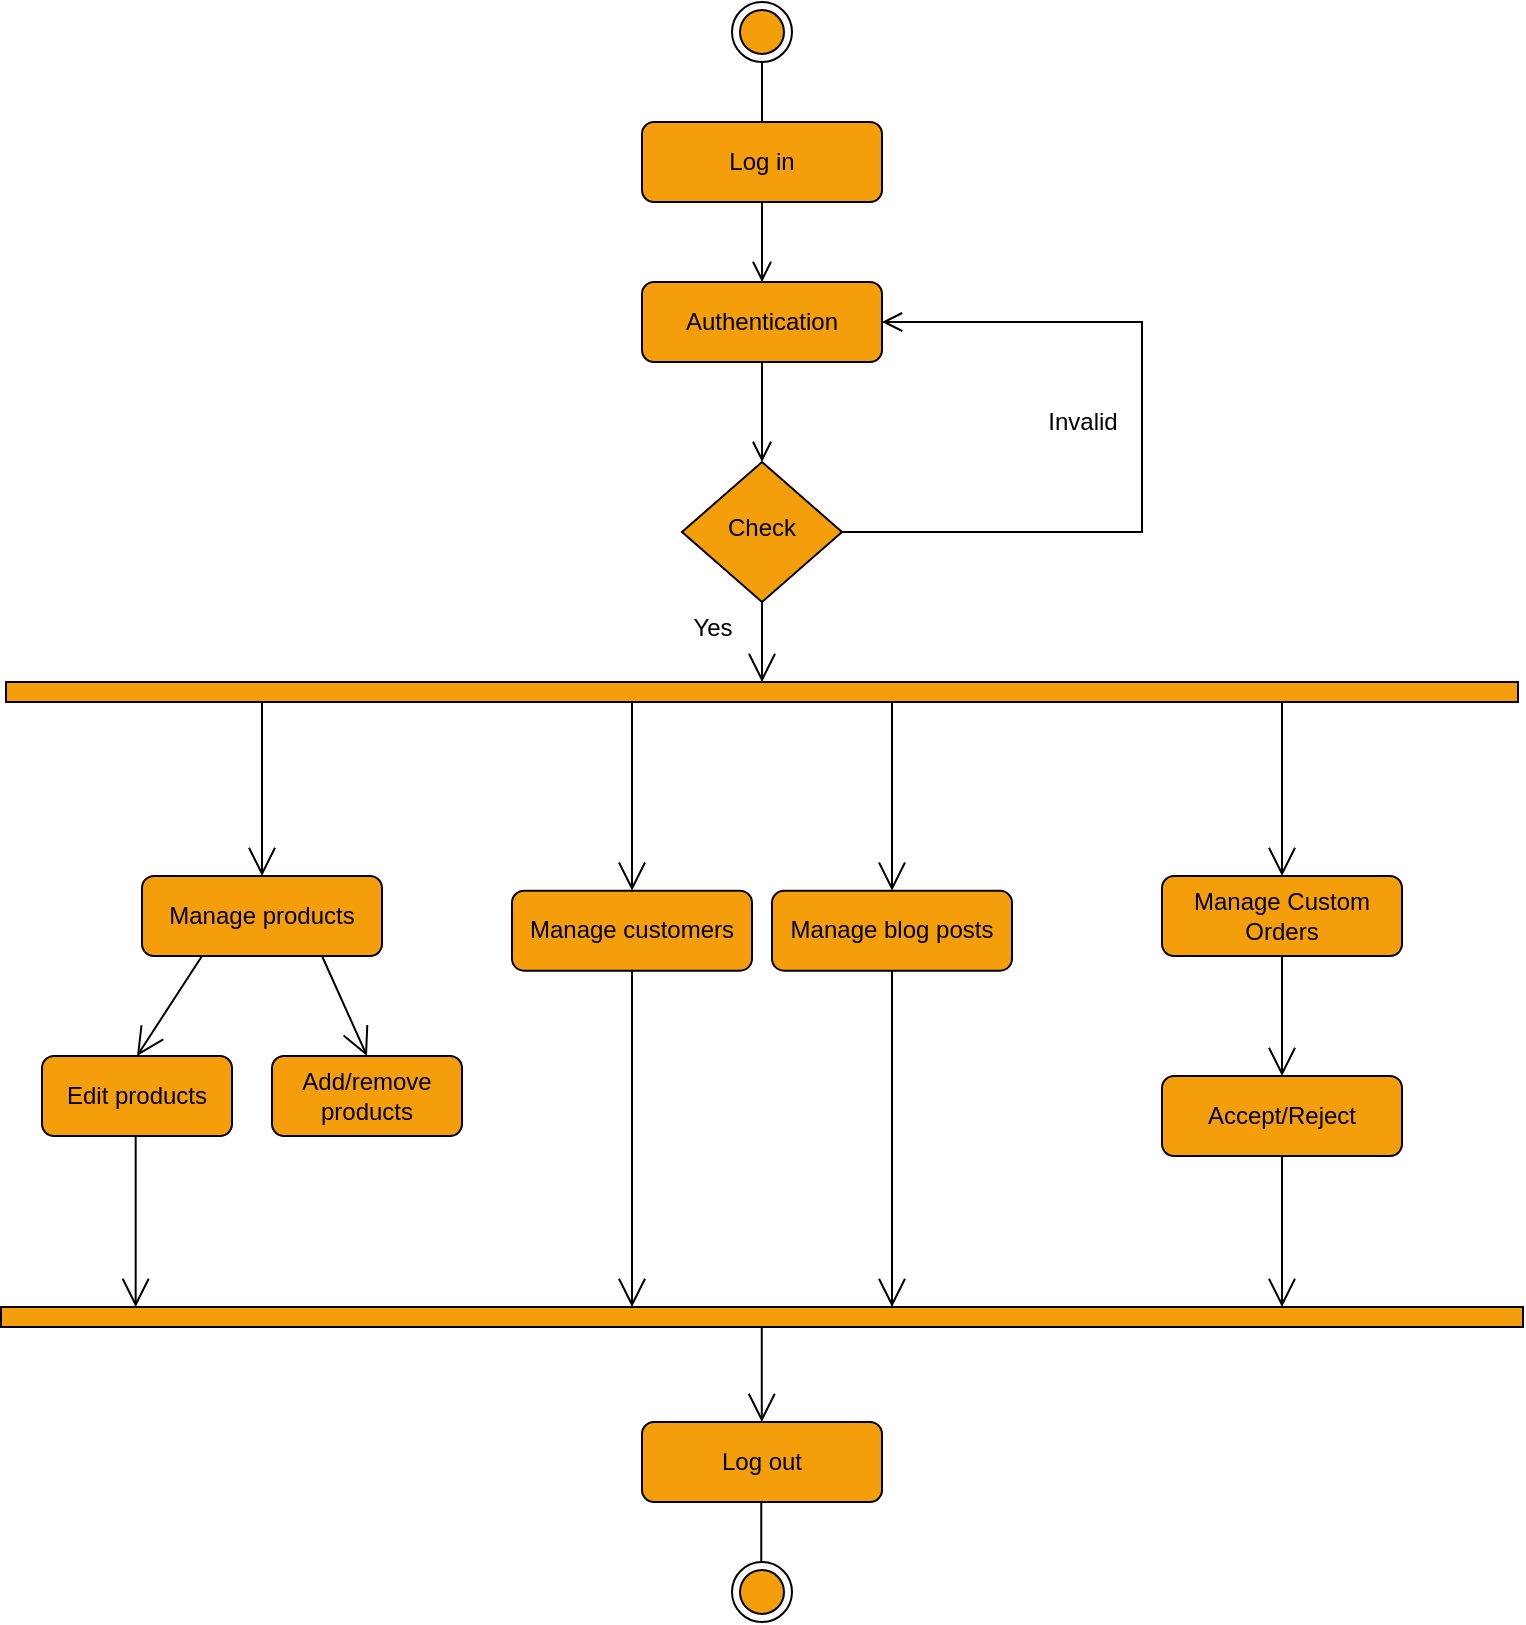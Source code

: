 <mxfile version="28.2.5">
  <diagram name="Page-1" id="BfOQDy3NjX50TfL9HEzu">
    <mxGraphModel dx="1737" dy="878" grid="1" gridSize="10" guides="1" tooltips="1" connect="1" arrows="1" fold="1" page="0" pageScale="1" pageWidth="850" pageHeight="1100" background="light-dark(#FFFFFF,#FFFFFF)" math="0" shadow="0">
      <root>
        <mxCell id="0" />
        <mxCell id="1" parent="0" />
        <mxCell id="UaSYW-c0ICVF9EInqUsB-162" value="" style="rounded=0;html=1;jettySize=auto;orthogonalLoop=1;fontSize=11;endArrow=open;endFill=0;endSize=8;strokeWidth=1;shadow=0;labelBackgroundColor=none;edgeStyle=orthogonalEdgeStyle;strokeColor=light-dark(#000000,#000000);" edge="1" parent="1" source="UaSYW-c0ICVF9EInqUsB-171" target="UaSYW-c0ICVF9EInqUsB-165">
          <mxGeometry relative="1" as="geometry" />
        </mxCell>
        <mxCell id="UaSYW-c0ICVF9EInqUsB-163" value="&lt;font style=&quot;color: light-dark(rgb(0, 0, 0), rgb(0, 0, 0));&quot;&gt;Log in&lt;/font&gt;" style="rounded=1;whiteSpace=wrap;html=1;fontSize=12;glass=0;strokeWidth=1;shadow=0;fillColor=light-dark(#F59E0B,#F59E0B);strokeColor=light-dark(#000000,#000000);" vertex="1" parent="1">
          <mxGeometry x="350" y="213" width="120" height="40" as="geometry" />
        </mxCell>
        <mxCell id="UaSYW-c0ICVF9EInqUsB-164" value="&lt;font style=&quot;color: light-dark(rgb(0, 0, 0), rgb(0, 0, 0)); font-size: 12px;&quot;&gt;Invalid&lt;/font&gt;" style="edgeStyle=orthogonalEdgeStyle;rounded=0;html=1;jettySize=auto;orthogonalLoop=1;fontSize=11;endArrow=open;endFill=0;endSize=8;strokeWidth=1;shadow=0;labelBackgroundColor=none;strokeColor=light-dark(#000000,#000000);entryX=1;entryY=0.5;entryDx=0;entryDy=0;" edge="1" parent="1" source="UaSYW-c0ICVF9EInqUsB-165" target="UaSYW-c0ICVF9EInqUsB-171">
          <mxGeometry x="0.065" y="30" relative="1" as="geometry">
            <mxPoint as="offset" />
            <mxPoint x="600.091" y="323" as="targetPoint" />
            <Array as="points">
              <mxPoint x="600" y="418" />
              <mxPoint x="600" y="313" />
            </Array>
          </mxGeometry>
        </mxCell>
        <mxCell id="UaSYW-c0ICVF9EInqUsB-165" value="&lt;font style=&quot;color: light-dark(rgb(0, 0, 0), rgb(0, 0, 0));&quot;&gt;Check&lt;/font&gt;" style="rhombus;whiteSpace=wrap;html=1;shadow=0;fontFamily=Helvetica;fontSize=12;align=center;strokeWidth=1;spacing=6;spacingTop=-4;fillColor=light-dark(#F59E0B,#F59E0B);strokeColor=light-dark(#000000,#000000);" vertex="1" parent="1">
          <mxGeometry x="370" y="383" width="80" height="70" as="geometry" />
        </mxCell>
        <mxCell id="UaSYW-c0ICVF9EInqUsB-166" value="&lt;font style=&quot;color: light-dark(rgb(0, 0, 0), rgb(0, 0, 0));&quot;&gt;Log out&lt;/font&gt;" style="rounded=1;whiteSpace=wrap;html=1;fontSize=12;glass=0;strokeWidth=1;shadow=0;strokeColor=light-dark(#000000,#000000);fillColor=light-dark(#F59E0B,#F59E0B);" vertex="1" parent="1">
          <mxGeometry x="350" y="863" width="120" height="40" as="geometry" />
        </mxCell>
        <mxCell id="UaSYW-c0ICVF9EInqUsB-167" value="" style="ellipse;html=1;shape=endState;fillColor=light-dark(#F59E0B,#F59E0B);strokeColor=light-dark(#000000,#000000);" vertex="1" parent="1">
          <mxGeometry x="395" y="153" width="30" height="30" as="geometry" />
        </mxCell>
        <mxCell id="UaSYW-c0ICVF9EInqUsB-168" value="" style="endArrow=none;html=1;rounded=0;strokeColor=light-dark(#000000,#000000);entryX=0.5;entryY=1;entryDx=0;entryDy=0;exitX=0.5;exitY=0;exitDx=0;exitDy=0;" edge="1" parent="1" source="UaSYW-c0ICVF9EInqUsB-163" target="UaSYW-c0ICVF9EInqUsB-167">
          <mxGeometry width="50" height="50" relative="1" as="geometry">
            <mxPoint x="385" y="213" as="sourcePoint" />
            <mxPoint x="435" y="163" as="targetPoint" />
          </mxGeometry>
        </mxCell>
        <mxCell id="UaSYW-c0ICVF9EInqUsB-169" value="" style="ellipse;html=1;shape=endState;fillColor=light-dark(#F59E0B,#F59E0B);strokeColor=light-dark(#000000,#000000);" vertex="1" parent="1">
          <mxGeometry x="395" y="933" width="30" height="30" as="geometry" />
        </mxCell>
        <mxCell id="UaSYW-c0ICVF9EInqUsB-170" value="" style="rounded=0;html=1;jettySize=auto;orthogonalLoop=1;fontSize=11;endArrow=open;endFill=0;endSize=8;strokeWidth=1;shadow=0;labelBackgroundColor=none;edgeStyle=orthogonalEdgeStyle;strokeColor=light-dark(#000000,#000000);" edge="1" parent="1" source="UaSYW-c0ICVF9EInqUsB-163" target="UaSYW-c0ICVF9EInqUsB-171">
          <mxGeometry relative="1" as="geometry">
            <mxPoint x="410" y="253" as="sourcePoint" />
            <mxPoint x="410" y="513" as="targetPoint" />
          </mxGeometry>
        </mxCell>
        <mxCell id="UaSYW-c0ICVF9EInqUsB-171" value="&lt;font style=&quot;color: light-dark(rgb(0, 0, 0), rgb(0, 0, 0));&quot;&gt;Authentication&lt;/font&gt;" style="rounded=1;whiteSpace=wrap;html=1;fontSize=12;glass=0;strokeWidth=1;shadow=0;fillColor=light-dark(#F59E0B,#F59E0B);strokeColor=light-dark(#000000,#000000);" vertex="1" parent="1">
          <mxGeometry x="350" y="293" width="120" height="40" as="geometry" />
        </mxCell>
        <mxCell id="UaSYW-c0ICVF9EInqUsB-172" value="" style="html=1;points=[[0,0,0,0,5],[0,1,0,0,-5],[1,0,0,0,5],[1,1,0,0,-5]];perimeter=orthogonalPerimeter;outlineConnect=0;targetShapes=umlLifeline;portConstraint=eastwest;newEdgeStyle={&quot;curved&quot;:0,&quot;rounded&quot;:0};rotation=-90;strokeColor=light-dark(#000000,#000000);fillColor=light-dark(#F59E0B,#F59E0B);" vertex="1" parent="1">
          <mxGeometry x="405" y="120" width="10" height="756" as="geometry" />
        </mxCell>
        <mxCell id="UaSYW-c0ICVF9EInqUsB-173" value="&lt;font style=&quot;color: light-dark(rgb(0, 0, 0), rgb(0, 0, 0));&quot;&gt;Manage products&lt;/font&gt;" style="rounded=1;whiteSpace=wrap;html=1;fontSize=12;glass=0;strokeWidth=1;shadow=0;fillColor=light-dark(#F59E0B,#F59E0B);strokeColor=light-dark(#000000,#000000);" vertex="1" parent="1">
          <mxGeometry x="100" y="590" width="120" height="40" as="geometry" />
        </mxCell>
        <mxCell id="UaSYW-c0ICVF9EInqUsB-174" value="" style="endArrow=open;endFill=1;endSize=12;html=1;rounded=0;strokeColor=light-dark(#000000,#000000);entryX=0.5;entryY=0;entryDx=0;entryDy=0;" edge="1" parent="1" source="UaSYW-c0ICVF9EInqUsB-172" target="UaSYW-c0ICVF9EInqUsB-173">
          <mxGeometry width="160" relative="1" as="geometry">
            <mxPoint x="299.98" y="502.66" as="sourcePoint" />
            <mxPoint x="300" y="623" as="targetPoint" />
          </mxGeometry>
        </mxCell>
        <mxCell id="UaSYW-c0ICVF9EInqUsB-175" value="" style="endArrow=open;endFill=1;endSize=12;html=1;rounded=0;strokeColor=light-dark(#000000,#000000);exitX=0.25;exitY=1;exitDx=0;exitDy=0;entryX=0.5;entryY=0;entryDx=0;entryDy=0;" edge="1" parent="1" source="UaSYW-c0ICVF9EInqUsB-173" target="UaSYW-c0ICVF9EInqUsB-176">
          <mxGeometry width="160" relative="1" as="geometry">
            <mxPoint x="155" y="630" as="sourcePoint" />
            <mxPoint x="185" y="690" as="targetPoint" />
          </mxGeometry>
        </mxCell>
        <mxCell id="UaSYW-c0ICVF9EInqUsB-176" value="&lt;font style=&quot;color: light-dark(rgb(0, 0, 0), rgb(0, 0, 0));&quot;&gt;Edit products&lt;/font&gt;" style="rounded=1;whiteSpace=wrap;html=1;fontSize=12;glass=0;strokeWidth=1;shadow=0;strokeColor=light-dark(#000000,#000000);fillColor=light-dark(#F59E0B,#F59E0B);" vertex="1" parent="1">
          <mxGeometry x="50" y="680" width="95" height="40" as="geometry" />
        </mxCell>
        <mxCell id="UaSYW-c0ICVF9EInqUsB-177" value="" style="html=1;points=[[0,0,0,0,5],[0,1,0,0,-5],[1,0,0,0,5],[1,1,0,0,-5]];perimeter=orthogonalPerimeter;outlineConnect=0;targetShapes=umlLifeline;portConstraint=eastwest;newEdgeStyle={&quot;curved&quot;:0,&quot;rounded&quot;:0};rotation=-90;strokeColor=light-dark(#000000,#000000);fillColor=light-dark(#F59E0B,#F59E0B);" vertex="1" parent="1">
          <mxGeometry x="405" y="430" width="10" height="761" as="geometry" />
        </mxCell>
        <mxCell id="UaSYW-c0ICVF9EInqUsB-178" value="" style="endArrow=open;endFill=1;endSize=12;html=1;rounded=0;exitX=0.5;exitY=1;exitDx=0;exitDy=0;strokeColor=light-dark(#000000,#000000);" edge="1" parent="1" source="UaSYW-c0ICVF9EInqUsB-165" target="UaSYW-c0ICVF9EInqUsB-172">
          <mxGeometry width="160" relative="1" as="geometry">
            <mxPoint x="360" y="493" as="sourcePoint" />
            <mxPoint x="520" y="493" as="targetPoint" />
          </mxGeometry>
        </mxCell>
        <mxCell id="UaSYW-c0ICVF9EInqUsB-179" value="&lt;font style=&quot;color: light-dark(rgb(0, 0, 0), rgb(0, 0, 0));&quot;&gt;Manage Custom Orders&lt;/font&gt;" style="rounded=1;whiteSpace=wrap;html=1;fontSize=12;glass=0;strokeWidth=1;shadow=0;fillColor=light-dark(#F59E0B,#F59E0B);strokeColor=light-dark(#000000,#000000);" vertex="1" parent="1">
          <mxGeometry x="610" y="590" width="120" height="40" as="geometry" />
        </mxCell>
        <mxCell id="UaSYW-c0ICVF9EInqUsB-180" value="" style="endArrow=open;endFill=1;endSize=12;html=1;rounded=0;strokeColor=light-dark(#000000,#000000);entryX=0.5;entryY=0;entryDx=0;entryDy=0;" edge="1" parent="1" source="UaSYW-c0ICVF9EInqUsB-172" target="UaSYW-c0ICVF9EInqUsB-179">
          <mxGeometry width="160" relative="1" as="geometry">
            <mxPoint x="520.0" y="503.59" as="sourcePoint" />
            <mxPoint x="659.98" y="623" as="targetPoint" />
          </mxGeometry>
        </mxCell>
        <mxCell id="UaSYW-c0ICVF9EInqUsB-181" value="" style="endArrow=open;endFill=1;endSize=12;html=1;rounded=0;strokeColor=light-dark(#000000,#000000);exitX=0.5;exitY=1;exitDx=0;exitDy=0;entryX=0.5;entryY=0;entryDx=0;entryDy=0;" edge="1" parent="1" source="UaSYW-c0ICVF9EInqUsB-179" target="UaSYW-c0ICVF9EInqUsB-191">
          <mxGeometry width="160" relative="1" as="geometry">
            <mxPoint x="644.98" y="625" as="sourcePoint" />
            <mxPoint x="658.75" y="774.89" as="targetPoint" />
          </mxGeometry>
        </mxCell>
        <mxCell id="UaSYW-c0ICVF9EInqUsB-182" value="&lt;font style=&quot;color: light-dark(rgb(0, 0, 0), rgb(0, 0, 0));&quot;&gt;Yes&lt;/font&gt;" style="text;html=1;align=center;verticalAlign=middle;resizable=0;points=[];autosize=1;strokeColor=none;fillColor=none;" vertex="1" parent="1">
          <mxGeometry x="365" y="451" width="40" height="30" as="geometry" />
        </mxCell>
        <mxCell id="UaSYW-c0ICVF9EInqUsB-183" value="" style="endArrow=none;html=1;rounded=0;strokeColor=light-dark(#000000,#000000);entryX=0.5;entryY=1;entryDx=0;entryDy=0;exitX=0.5;exitY=0;exitDx=0;exitDy=0;" edge="1" parent="1">
          <mxGeometry width="50" height="50" relative="1" as="geometry">
            <mxPoint x="409.63" y="933" as="sourcePoint" />
            <mxPoint x="409.63" y="903" as="targetPoint" />
          </mxGeometry>
        </mxCell>
        <mxCell id="UaSYW-c0ICVF9EInqUsB-184" value="" style="endArrow=open;endFill=1;endSize=12;html=1;rounded=0;strokeColor=light-dark(#000000,#000000);exitX=0.493;exitY=0.997;exitDx=0;exitDy=0;exitPerimeter=0;" edge="1" parent="1" source="UaSYW-c0ICVF9EInqUsB-176" target="UaSYW-c0ICVF9EInqUsB-177">
          <mxGeometry width="160" relative="1" as="geometry">
            <mxPoint x="160" y="740" as="sourcePoint" />
            <mxPoint x="248.67" y="804.73" as="targetPoint" />
          </mxGeometry>
        </mxCell>
        <mxCell id="UaSYW-c0ICVF9EInqUsB-185" value="" style="endArrow=open;endFill=1;endSize=12;html=1;rounded=0;strokeColor=light-dark(#000000,#000000);" edge="1" parent="1" source="UaSYW-c0ICVF9EInqUsB-177">
          <mxGeometry width="160" relative="1" as="geometry">
            <mxPoint x="409.89" y="823" as="sourcePoint" />
            <mxPoint x="409.89" y="863" as="targetPoint" />
          </mxGeometry>
        </mxCell>
        <mxCell id="UaSYW-c0ICVF9EInqUsB-186" value="&lt;font style=&quot;color: light-dark(rgb(0, 0, 0), rgb(0, 0, 0));&quot;&gt;Manage customers&lt;/font&gt;" style="rounded=1;whiteSpace=wrap;html=1;fontSize=12;glass=0;strokeWidth=1;shadow=0;fillColor=light-dark(#F59E0B,#F59E0B);strokeColor=light-dark(#000000,#000000);" vertex="1" parent="1">
          <mxGeometry x="285" y="597.34" width="120" height="40" as="geometry" />
        </mxCell>
        <mxCell id="UaSYW-c0ICVF9EInqUsB-187" value="" style="endArrow=open;endFill=1;endSize=12;html=1;rounded=0;strokeColor=light-dark(#000000,#000000);entryX=0.5;entryY=0;entryDx=0;entryDy=0;" edge="1" parent="1" target="UaSYW-c0ICVF9EInqUsB-186">
          <mxGeometry width="160" relative="1" as="geometry">
            <mxPoint x="345" y="503" as="sourcePoint" />
            <mxPoint x="405" y="620.34" as="targetPoint" />
          </mxGeometry>
        </mxCell>
        <mxCell id="UaSYW-c0ICVF9EInqUsB-188" value="" style="endArrow=open;endFill=1;endSize=12;html=1;rounded=0;strokeColor=light-dark(#000000,#000000);exitX=0.5;exitY=1;exitDx=0;exitDy=0;" edge="1" parent="1" source="UaSYW-c0ICVF9EInqUsB-186">
          <mxGeometry width="160" relative="1" as="geometry">
            <mxPoint x="315" y="642.34" as="sourcePoint" />
            <mxPoint x="345" y="805.5" as="targetPoint" />
          </mxGeometry>
        </mxCell>
        <mxCell id="UaSYW-c0ICVF9EInqUsB-189" value="&lt;font style=&quot;color: light-dark(rgb(0, 0, 0), rgb(0, 0, 0));&quot;&gt;Add/remove products&lt;/font&gt;" style="rounded=1;whiteSpace=wrap;html=1;fontSize=12;glass=0;strokeWidth=1;shadow=0;strokeColor=light-dark(#000000,#000000);fillColor=light-dark(#F59E0B,#F59E0B);" vertex="1" parent="1">
          <mxGeometry x="165" y="680" width="95" height="40" as="geometry" />
        </mxCell>
        <mxCell id="UaSYW-c0ICVF9EInqUsB-190" value="" style="endArrow=open;endFill=1;endSize=12;html=1;rounded=0;strokeColor=light-dark(#000000,#000000);exitX=0.75;exitY=1;exitDx=0;exitDy=0;entryX=0.5;entryY=0;entryDx=0;entryDy=0;" edge="1" parent="1" source="UaSYW-c0ICVF9EInqUsB-173" target="UaSYW-c0ICVF9EInqUsB-189">
          <mxGeometry width="160" relative="1" as="geometry">
            <mxPoint x="215" y="630" as="sourcePoint" />
            <mxPoint x="265" y="680" as="targetPoint" />
          </mxGeometry>
        </mxCell>
        <mxCell id="UaSYW-c0ICVF9EInqUsB-191" value="&lt;font style=&quot;color: light-dark(rgb(0, 0, 0), rgb(0, 0, 0));&quot;&gt;Accept/Reject&lt;/font&gt;" style="rounded=1;whiteSpace=wrap;html=1;fontSize=12;glass=0;strokeWidth=1;shadow=0;fillColor=light-dark(#F59E0B,#F59E0B);strokeColor=light-dark(#000000,#000000);" vertex="1" parent="1">
          <mxGeometry x="610" y="690" width="120" height="40" as="geometry" />
        </mxCell>
        <mxCell id="UaSYW-c0ICVF9EInqUsB-192" value="" style="endArrow=open;endFill=1;endSize=12;html=1;rounded=0;strokeColor=light-dark(#000000,#000000);exitX=0.468;exitY=1.005;exitDx=0;exitDy=0;exitPerimeter=0;" edge="1" parent="1" target="UaSYW-c0ICVF9EInqUsB-177">
          <mxGeometry width="160" relative="1" as="geometry">
            <mxPoint x="669.99" y="730.0" as="sourcePoint" />
            <mxPoint x="669.83" y="799.8" as="targetPoint" />
          </mxGeometry>
        </mxCell>
        <mxCell id="UaSYW-c0ICVF9EInqUsB-193" value="&lt;font style=&quot;color: light-dark(rgb(0, 0, 0), rgb(0, 0, 0));&quot;&gt;Manage blog posts&lt;/font&gt;" style="rounded=1;whiteSpace=wrap;html=1;fontSize=12;glass=0;strokeWidth=1;shadow=0;fillColor=light-dark(#F59E0B,#F59E0B);strokeColor=light-dark(#000000,#000000);" vertex="1" parent="1">
          <mxGeometry x="415" y="597.34" width="120" height="40" as="geometry" />
        </mxCell>
        <mxCell id="UaSYW-c0ICVF9EInqUsB-194" value="" style="endArrow=open;endFill=1;endSize=12;html=1;rounded=0;strokeColor=light-dark(#000000,#000000);entryX=0.5;entryY=0;entryDx=0;entryDy=0;" edge="1" parent="1" source="UaSYW-c0ICVF9EInqUsB-172" target="UaSYW-c0ICVF9EInqUsB-193">
          <mxGeometry width="160" relative="1" as="geometry">
            <mxPoint x="475" y="510" as="sourcePoint" />
            <mxPoint x="535" y="617.34" as="targetPoint" />
          </mxGeometry>
        </mxCell>
        <mxCell id="UaSYW-c0ICVF9EInqUsB-195" value="" style="endArrow=open;endFill=1;endSize=12;html=1;rounded=0;strokeColor=light-dark(#000000,#000000);exitX=0.5;exitY=1;exitDx=0;exitDy=0;" edge="1" parent="1" source="UaSYW-c0ICVF9EInqUsB-193" target="UaSYW-c0ICVF9EInqUsB-177">
          <mxGeometry width="160" relative="1" as="geometry">
            <mxPoint x="445" y="639.34" as="sourcePoint" />
            <mxPoint x="475" y="802.5" as="targetPoint" />
          </mxGeometry>
        </mxCell>
      </root>
    </mxGraphModel>
  </diagram>
</mxfile>
